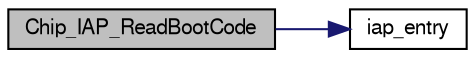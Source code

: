 digraph "Chip_IAP_ReadBootCode"
{
  edge [fontname="FreeSans",fontsize="10",labelfontname="FreeSans",labelfontsize="10"];
  node [fontname="FreeSans",fontsize="10",shape=record];
  rankdir="LR";
  Node1 [label="Chip_IAP_ReadBootCode",height=0.2,width=0.4,color="black", fillcolor="grey75", style="filled", fontcolor="black"];
  Node1 -> Node2 [color="midnightblue",fontsize="10",style="solid"];
  Node2 [label="iap_entry",height=0.2,width=0.4,color="black", fillcolor="white", style="filled",URL="$group__ROMAPI__407X__8X.html#ga6e16dcc17bc9aaaf82f62d1816d08c4f",tooltip="LPC17XX/40XX IAP_ENTRY API function type. "];
}
